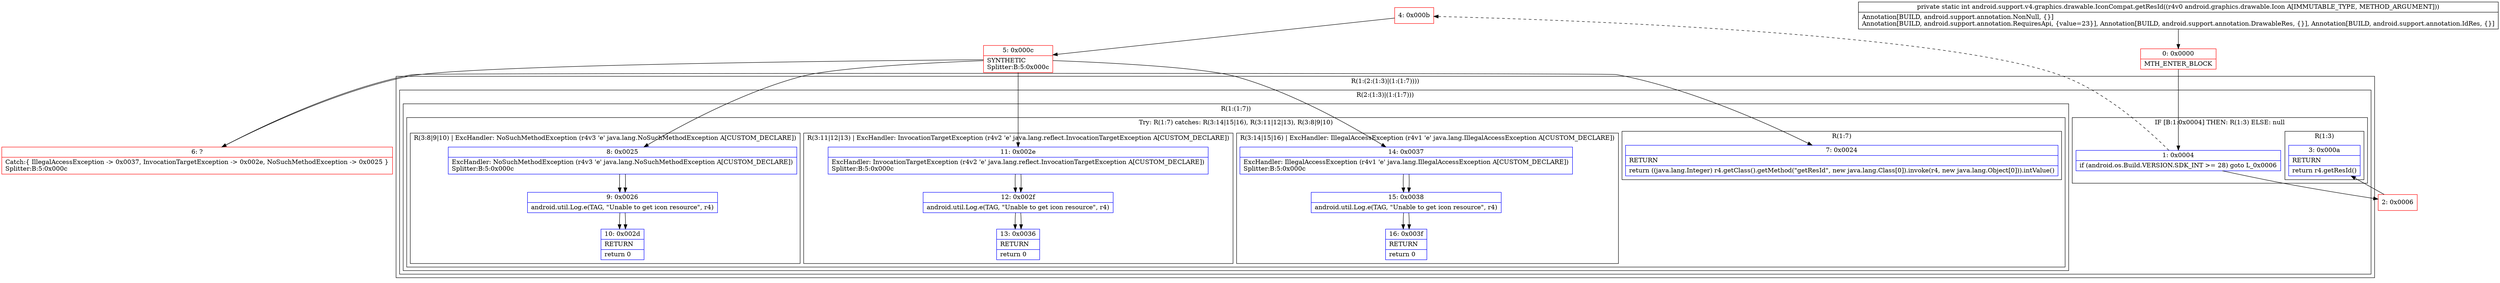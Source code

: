 digraph "CFG forandroid.support.v4.graphics.drawable.IconCompat.getResId(Landroid\/graphics\/drawable\/Icon;)I" {
subgraph cluster_Region_434262108 {
label = "R(1:(2:(1:3)|(1:(1:7))))";
node [shape=record,color=blue];
subgraph cluster_Region_201243139 {
label = "R(2:(1:3)|(1:(1:7)))";
node [shape=record,color=blue];
subgraph cluster_IfRegion_241368476 {
label = "IF [B:1:0x0004] THEN: R(1:3) ELSE: null";
node [shape=record,color=blue];
Node_1 [shape=record,label="{1\:\ 0x0004|if (android.os.Build.VERSION.SDK_INT \>= 28) goto L_0x0006\l}"];
subgraph cluster_Region_435386337 {
label = "R(1:3)";
node [shape=record,color=blue];
Node_3 [shape=record,label="{3\:\ 0x000a|RETURN\l|return r4.getResId()\l}"];
}
}
subgraph cluster_Region_303604787 {
label = "R(1:(1:7))";
node [shape=record,color=blue];
subgraph cluster_TryCatchRegion_1825061585 {
label = "Try: R(1:7) catches: R(3:14|15|16), R(3:11|12|13), R(3:8|9|10)";
node [shape=record,color=blue];
subgraph cluster_Region_1977590985 {
label = "R(1:7)";
node [shape=record,color=blue];
Node_7 [shape=record,label="{7\:\ 0x0024|RETURN\l|return ((java.lang.Integer) r4.getClass().getMethod(\"getResId\", new java.lang.Class[0]).invoke(r4, new java.lang.Object[0])).intValue()\l}"];
}
subgraph cluster_Region_1997638124 {
label = "R(3:14|15|16) | ExcHandler: IllegalAccessException (r4v1 'e' java.lang.IllegalAccessException A[CUSTOM_DECLARE])\l";
node [shape=record,color=blue];
Node_14 [shape=record,label="{14\:\ 0x0037|ExcHandler: IllegalAccessException (r4v1 'e' java.lang.IllegalAccessException A[CUSTOM_DECLARE])\lSplitter:B:5:0x000c\l}"];
Node_15 [shape=record,label="{15\:\ 0x0038|android.util.Log.e(TAG, \"Unable to get icon resource\", r4)\l}"];
Node_16 [shape=record,label="{16\:\ 0x003f|RETURN\l|return 0\l}"];
}
subgraph cluster_Region_545227265 {
label = "R(3:11|12|13) | ExcHandler: InvocationTargetException (r4v2 'e' java.lang.reflect.InvocationTargetException A[CUSTOM_DECLARE])\l";
node [shape=record,color=blue];
Node_11 [shape=record,label="{11\:\ 0x002e|ExcHandler: InvocationTargetException (r4v2 'e' java.lang.reflect.InvocationTargetException A[CUSTOM_DECLARE])\lSplitter:B:5:0x000c\l}"];
Node_12 [shape=record,label="{12\:\ 0x002f|android.util.Log.e(TAG, \"Unable to get icon resource\", r4)\l}"];
Node_13 [shape=record,label="{13\:\ 0x0036|RETURN\l|return 0\l}"];
}
subgraph cluster_Region_223095405 {
label = "R(3:8|9|10) | ExcHandler: NoSuchMethodException (r4v3 'e' java.lang.NoSuchMethodException A[CUSTOM_DECLARE])\l";
node [shape=record,color=blue];
Node_8 [shape=record,label="{8\:\ 0x0025|ExcHandler: NoSuchMethodException (r4v3 'e' java.lang.NoSuchMethodException A[CUSTOM_DECLARE])\lSplitter:B:5:0x000c\l}"];
Node_9 [shape=record,label="{9\:\ 0x0026|android.util.Log.e(TAG, \"Unable to get icon resource\", r4)\l}"];
Node_10 [shape=record,label="{10\:\ 0x002d|RETURN\l|return 0\l}"];
}
}
}
}
}
subgraph cluster_Region_1997638124 {
label = "R(3:14|15|16) | ExcHandler: IllegalAccessException (r4v1 'e' java.lang.IllegalAccessException A[CUSTOM_DECLARE])\l";
node [shape=record,color=blue];
Node_14 [shape=record,label="{14\:\ 0x0037|ExcHandler: IllegalAccessException (r4v1 'e' java.lang.IllegalAccessException A[CUSTOM_DECLARE])\lSplitter:B:5:0x000c\l}"];
Node_15 [shape=record,label="{15\:\ 0x0038|android.util.Log.e(TAG, \"Unable to get icon resource\", r4)\l}"];
Node_16 [shape=record,label="{16\:\ 0x003f|RETURN\l|return 0\l}"];
}
subgraph cluster_Region_545227265 {
label = "R(3:11|12|13) | ExcHandler: InvocationTargetException (r4v2 'e' java.lang.reflect.InvocationTargetException A[CUSTOM_DECLARE])\l";
node [shape=record,color=blue];
Node_11 [shape=record,label="{11\:\ 0x002e|ExcHandler: InvocationTargetException (r4v2 'e' java.lang.reflect.InvocationTargetException A[CUSTOM_DECLARE])\lSplitter:B:5:0x000c\l}"];
Node_12 [shape=record,label="{12\:\ 0x002f|android.util.Log.e(TAG, \"Unable to get icon resource\", r4)\l}"];
Node_13 [shape=record,label="{13\:\ 0x0036|RETURN\l|return 0\l}"];
}
subgraph cluster_Region_223095405 {
label = "R(3:8|9|10) | ExcHandler: NoSuchMethodException (r4v3 'e' java.lang.NoSuchMethodException A[CUSTOM_DECLARE])\l";
node [shape=record,color=blue];
Node_8 [shape=record,label="{8\:\ 0x0025|ExcHandler: NoSuchMethodException (r4v3 'e' java.lang.NoSuchMethodException A[CUSTOM_DECLARE])\lSplitter:B:5:0x000c\l}"];
Node_9 [shape=record,label="{9\:\ 0x0026|android.util.Log.e(TAG, \"Unable to get icon resource\", r4)\l}"];
Node_10 [shape=record,label="{10\:\ 0x002d|RETURN\l|return 0\l}"];
}
Node_0 [shape=record,color=red,label="{0\:\ 0x0000|MTH_ENTER_BLOCK\l}"];
Node_2 [shape=record,color=red,label="{2\:\ 0x0006}"];
Node_4 [shape=record,color=red,label="{4\:\ 0x000b}"];
Node_5 [shape=record,color=red,label="{5\:\ 0x000c|SYNTHETIC\lSplitter:B:5:0x000c\l}"];
Node_6 [shape=record,color=red,label="{6\:\ ?|Catch:\{ IllegalAccessException \-\> 0x0037, InvocationTargetException \-\> 0x002e, NoSuchMethodException \-\> 0x0025 \}\lSplitter:B:5:0x000c\l}"];
MethodNode[shape=record,label="{private static int android.support.v4.graphics.drawable.IconCompat.getResId((r4v0 android.graphics.drawable.Icon A[IMMUTABLE_TYPE, METHOD_ARGUMENT]))  | Annotation[BUILD, android.support.annotation.NonNull, \{\}]\lAnnotation[BUILD, android.support.annotation.RequiresApi, \{value=23\}], Annotation[BUILD, android.support.annotation.DrawableRes, \{\}], Annotation[BUILD, android.support.annotation.IdRes, \{\}]\l}"];
MethodNode -> Node_0;
Node_1 -> Node_2;
Node_1 -> Node_4[style=dashed];
Node_14 -> Node_15;
Node_15 -> Node_16;
Node_11 -> Node_12;
Node_12 -> Node_13;
Node_8 -> Node_9;
Node_9 -> Node_10;
Node_14 -> Node_15;
Node_15 -> Node_16;
Node_11 -> Node_12;
Node_12 -> Node_13;
Node_8 -> Node_9;
Node_9 -> Node_10;
Node_0 -> Node_1;
Node_2 -> Node_3;
Node_4 -> Node_5;
Node_5 -> Node_6;
Node_5 -> Node_14;
Node_5 -> Node_11;
Node_5 -> Node_8;
Node_6 -> Node_7;
}

